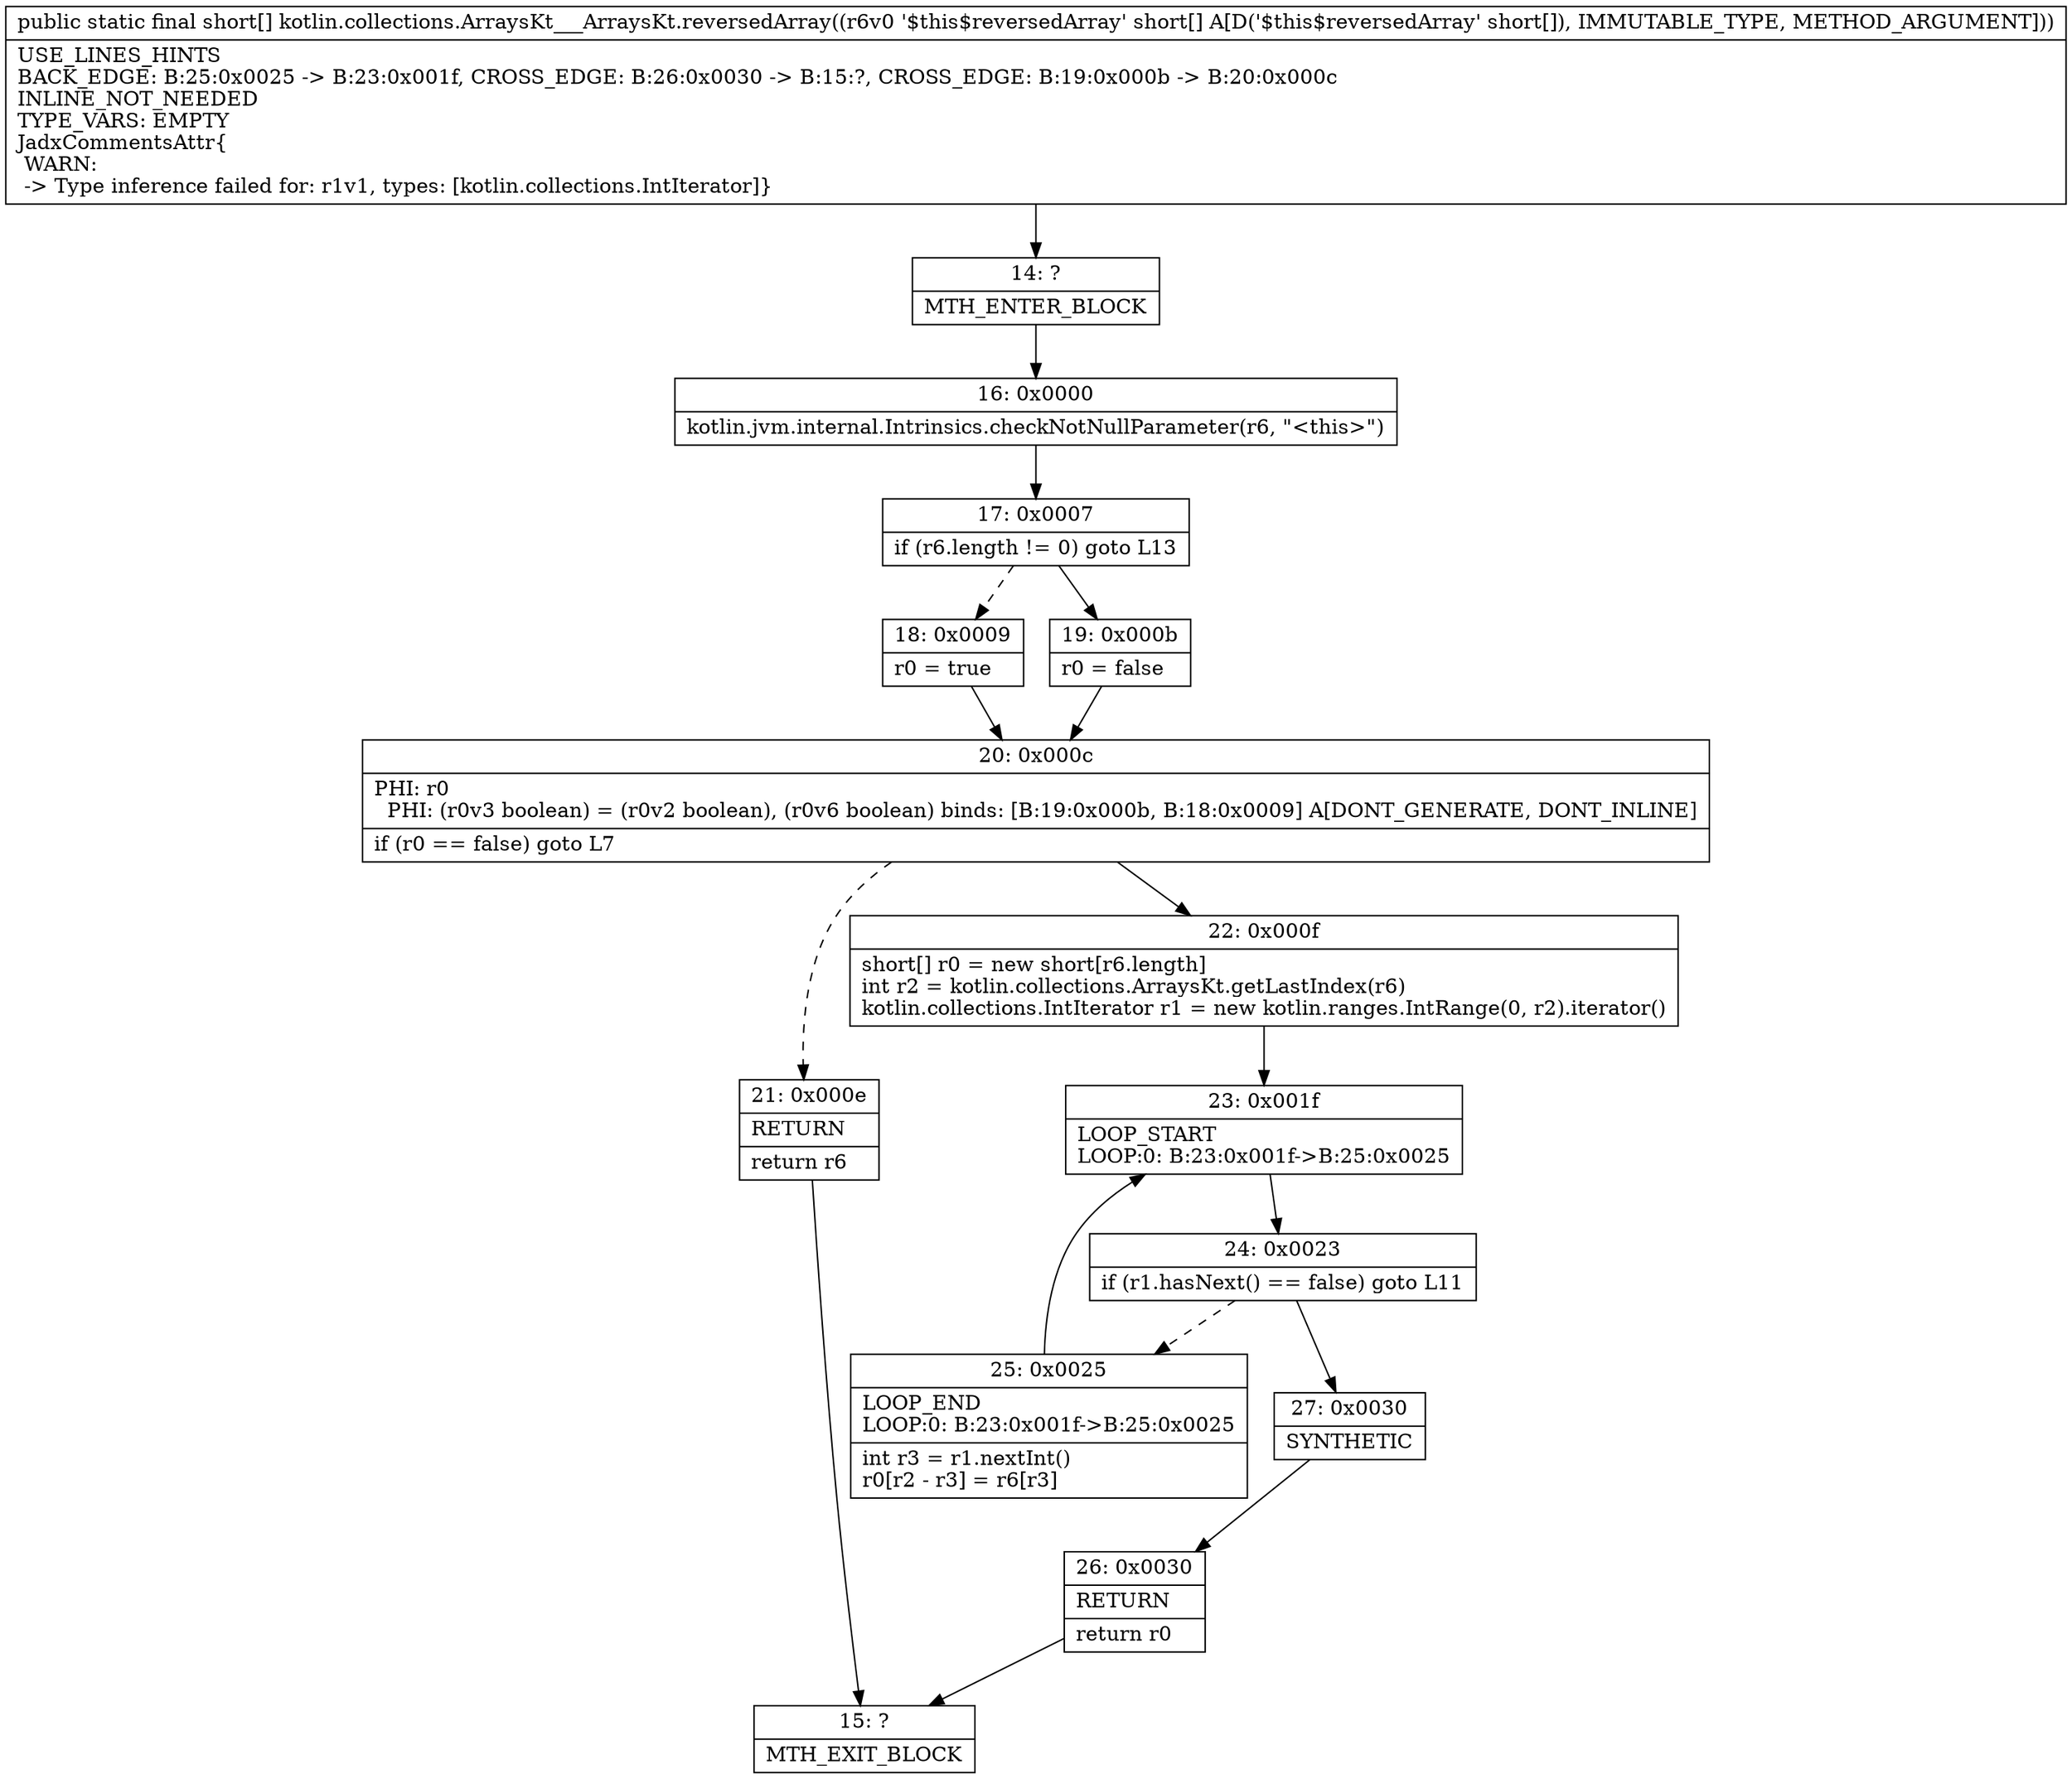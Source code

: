digraph "CFG forkotlin.collections.ArraysKt___ArraysKt.reversedArray([S)[S" {
Node_14 [shape=record,label="{14\:\ ?|MTH_ENTER_BLOCK\l}"];
Node_16 [shape=record,label="{16\:\ 0x0000|kotlin.jvm.internal.Intrinsics.checkNotNullParameter(r6, \"\<this\>\")\l}"];
Node_17 [shape=record,label="{17\:\ 0x0007|if (r6.length != 0) goto L13\l}"];
Node_18 [shape=record,label="{18\:\ 0x0009|r0 = true\l}"];
Node_20 [shape=record,label="{20\:\ 0x000c|PHI: r0 \l  PHI: (r0v3 boolean) = (r0v2 boolean), (r0v6 boolean) binds: [B:19:0x000b, B:18:0x0009] A[DONT_GENERATE, DONT_INLINE]\l|if (r0 == false) goto L7\l}"];
Node_21 [shape=record,label="{21\:\ 0x000e|RETURN\l|return r6\l}"];
Node_15 [shape=record,label="{15\:\ ?|MTH_EXIT_BLOCK\l}"];
Node_22 [shape=record,label="{22\:\ 0x000f|short[] r0 = new short[r6.length]\lint r2 = kotlin.collections.ArraysKt.getLastIndex(r6)\lkotlin.collections.IntIterator r1 = new kotlin.ranges.IntRange(0, r2).iterator()\l}"];
Node_23 [shape=record,label="{23\:\ 0x001f|LOOP_START\lLOOP:0: B:23:0x001f\-\>B:25:0x0025\l}"];
Node_24 [shape=record,label="{24\:\ 0x0023|if (r1.hasNext() == false) goto L11\l}"];
Node_25 [shape=record,label="{25\:\ 0x0025|LOOP_END\lLOOP:0: B:23:0x001f\-\>B:25:0x0025\l|int r3 = r1.nextInt()\lr0[r2 \- r3] = r6[r3]\l}"];
Node_27 [shape=record,label="{27\:\ 0x0030|SYNTHETIC\l}"];
Node_26 [shape=record,label="{26\:\ 0x0030|RETURN\l|return r0\l}"];
Node_19 [shape=record,label="{19\:\ 0x000b|r0 = false\l}"];
MethodNode[shape=record,label="{public static final short[] kotlin.collections.ArraysKt___ArraysKt.reversedArray((r6v0 '$this$reversedArray' short[] A[D('$this$reversedArray' short[]), IMMUTABLE_TYPE, METHOD_ARGUMENT]))  | USE_LINES_HINTS\lBACK_EDGE: B:25:0x0025 \-\> B:23:0x001f, CROSS_EDGE: B:26:0x0030 \-\> B:15:?, CROSS_EDGE: B:19:0x000b \-\> B:20:0x000c\lINLINE_NOT_NEEDED\lTYPE_VARS: EMPTY\lJadxCommentsAttr\{\l WARN: \l \-\> Type inference failed for: r1v1, types: [kotlin.collections.IntIterator]\}\l}"];
MethodNode -> Node_14;Node_14 -> Node_16;
Node_16 -> Node_17;
Node_17 -> Node_18[style=dashed];
Node_17 -> Node_19;
Node_18 -> Node_20;
Node_20 -> Node_21[style=dashed];
Node_20 -> Node_22;
Node_21 -> Node_15;
Node_22 -> Node_23;
Node_23 -> Node_24;
Node_24 -> Node_25[style=dashed];
Node_24 -> Node_27;
Node_25 -> Node_23;
Node_27 -> Node_26;
Node_26 -> Node_15;
Node_19 -> Node_20;
}

